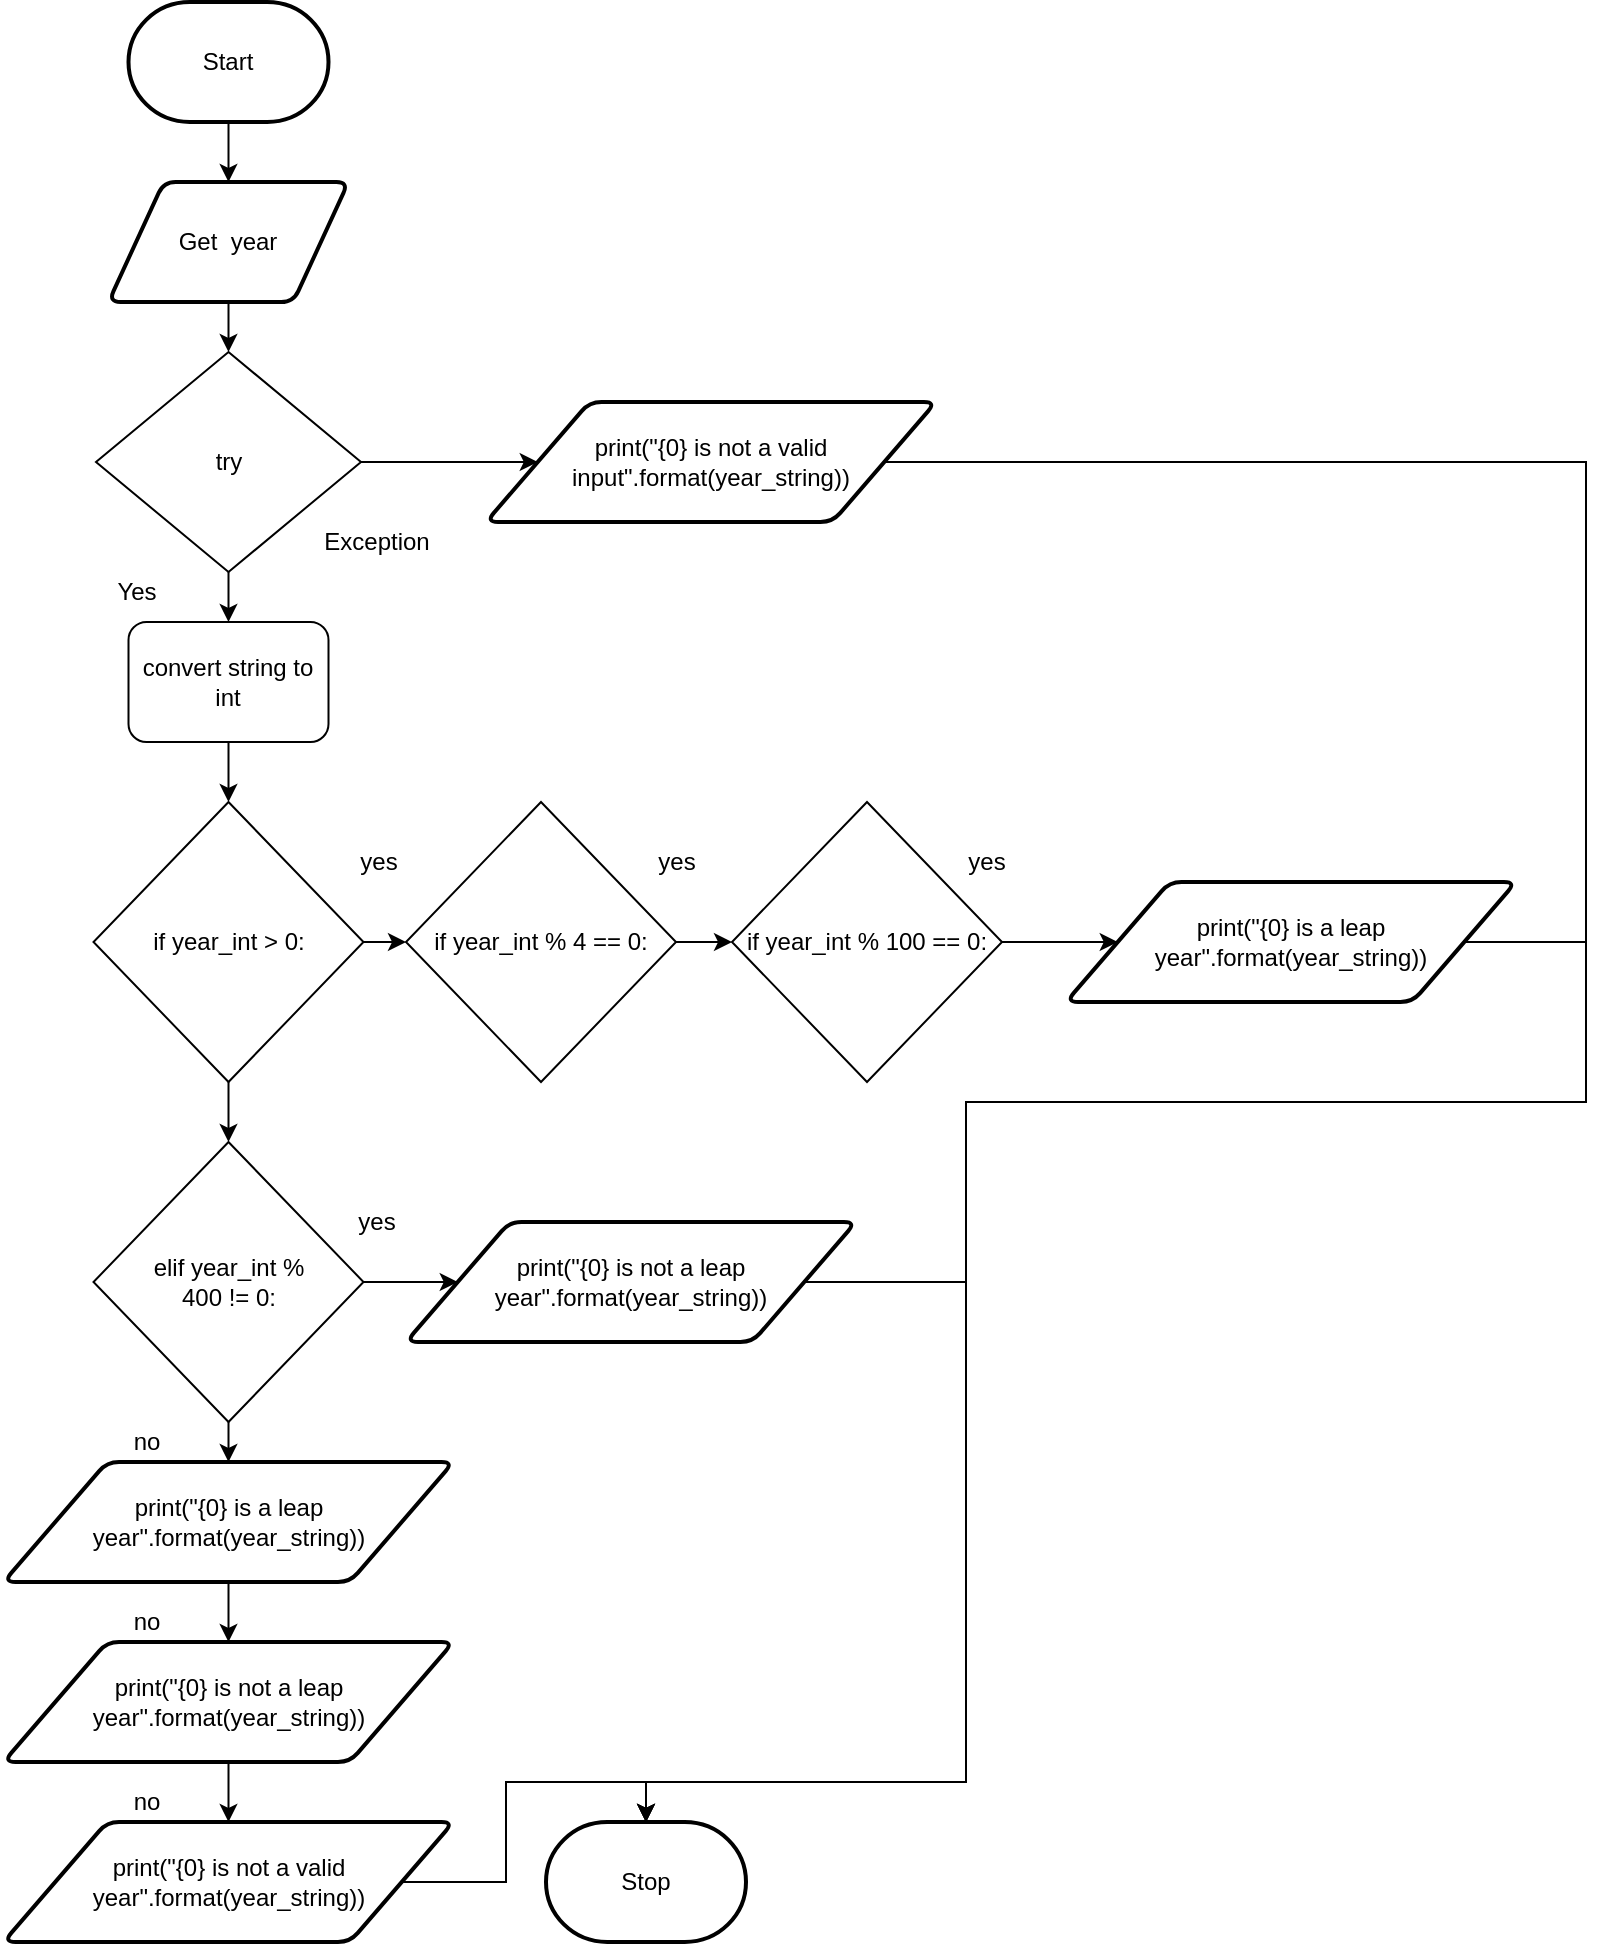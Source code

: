 <mxfile>
    <diagram id="tYJdsMAIOQ761ntMj-JU" name="Page-1">
        <mxGraphModel dx="576" dy="238" grid="1" gridSize="10" guides="1" tooltips="1" connect="1" arrows="1" fold="1" page="1" pageScale="1" pageWidth="1200" pageHeight="1600" math="0" shadow="0">
            <root>
                <mxCell id="0"/>
                <mxCell id="1" parent="0"/>
                <mxCell id="3" style="edgeStyle=none;html=1;entryX=0.5;entryY=0;entryDx=0;entryDy=0;" parent="1" source="2" target="20" edge="1">
                    <mxGeometry relative="1" as="geometry">
                        <mxPoint x="220" y="220" as="targetPoint"/>
                    </mxGeometry>
                </mxCell>
                <mxCell id="2" value="Start" style="strokeWidth=2;html=1;shape=mxgraph.flowchart.terminator;whiteSpace=wrap;" parent="1" vertex="1">
                    <mxGeometry x="231.25" y="70" width="100" height="60" as="geometry"/>
                </mxCell>
                <mxCell id="6" style="edgeStyle=none;html=1;exitX=0.5;exitY=1;exitDx=0;exitDy=0;entryX=0.5;entryY=0;entryDx=0;entryDy=0;" parent="1" source="20" target="21" edge="1">
                    <mxGeometry relative="1" as="geometry">
                        <mxPoint x="300" y="310" as="sourcePoint"/>
                        <mxPoint x="300" y="220" as="targetPoint"/>
                    </mxGeometry>
                </mxCell>
                <mxCell id="8" style="edgeStyle=none;html=1;exitX=0.5;exitY=1;exitDx=0;exitDy=0;entryX=0.5;entryY=0;entryDx=0;entryDy=0;" parent="1" source="21" target="52" edge="1">
                    <mxGeometry relative="1" as="geometry">
                        <mxPoint x="280" y="415" as="targetPoint"/>
                        <mxPoint x="300" y="480" as="sourcePoint"/>
                    </mxGeometry>
                </mxCell>
                <mxCell id="20" value="Get&amp;nbsp; year" style="shape=parallelogram;html=1;strokeWidth=2;perimeter=parallelogramPerimeter;whiteSpace=wrap;rounded=1;arcSize=12;size=0.23;" parent="1" vertex="1">
                    <mxGeometry x="221.25" y="160" width="120" height="60" as="geometry"/>
                </mxCell>
                <mxCell id="57" style="edgeStyle=none;html=1;exitX=0;exitY=0.5;exitDx=0;exitDy=0;" parent="1" source="21" target="58" edge="1">
                    <mxGeometry relative="1" as="geometry">
                        <mxPoint x="410" y="300" as="targetPoint"/>
                    </mxGeometry>
                </mxCell>
                <mxCell id="21" value="try" style="rhombus;whiteSpace=wrap;html=1;" parent="1" vertex="1">
                    <mxGeometry x="215" y="245" width="132.5" height="110" as="geometry"/>
                </mxCell>
                <mxCell id="22" value="Yes" style="text;html=1;align=center;verticalAlign=middle;resizable=0;points=[];autosize=1;strokeColor=none;fillColor=none;" parent="1" vertex="1">
                    <mxGeometry x="215" y="355" width="40" height="20" as="geometry"/>
                </mxCell>
                <mxCell id="26" value="Stop" style="strokeWidth=2;html=1;shape=mxgraph.flowchart.terminator;whiteSpace=wrap;" parent="1" vertex="1">
                    <mxGeometry x="440" y="980" width="100" height="60" as="geometry"/>
                </mxCell>
                <mxCell id="54" style="edgeStyle=none;rounded=0;html=1;entryX=0.5;entryY=0;entryDx=0;entryDy=0;" parent="1" source="52" target="55" edge="1">
                    <mxGeometry relative="1" as="geometry">
                        <mxPoint x="280" y="515" as="targetPoint"/>
                    </mxGeometry>
                </mxCell>
                <mxCell id="52" value="convert string to int" style="rounded=1;whiteSpace=wrap;html=1;" parent="1" vertex="1">
                    <mxGeometry x="231.25" y="380" width="100" height="60" as="geometry"/>
                </mxCell>
                <mxCell id="69" style="edgeStyle=none;html=1;elbow=vertical;entryX=0;entryY=0.5;entryDx=0;entryDy=0;" edge="1" parent="1" source="55" target="62">
                    <mxGeometry relative="1" as="geometry"/>
                </mxCell>
                <mxCell id="85" style="edgeStyle=none;rounded=0;html=1;entryX=0.5;entryY=0;entryDx=0;entryDy=0;elbow=vertical;" edge="1" parent="1" source="55" target="84">
                    <mxGeometry relative="1" as="geometry"/>
                </mxCell>
                <mxCell id="55" value="if year_int &amp;gt; 0:" style="rhombus;whiteSpace=wrap;html=1;" parent="1" vertex="1">
                    <mxGeometry x="213.75" y="470" width="135" height="140" as="geometry"/>
                </mxCell>
                <mxCell id="56" value="Exception" style="text;html=1;align=center;verticalAlign=middle;resizable=0;points=[];autosize=1;strokeColor=none;fillColor=none;" parent="1" vertex="1">
                    <mxGeometry x="320" y="330" width="70" height="20" as="geometry"/>
                </mxCell>
                <mxCell id="103" style="edgeStyle=none;rounded=0;html=1;elbow=vertical;entryX=0.5;entryY=0;entryDx=0;entryDy=0;entryPerimeter=0;" edge="1" parent="1" source="58" target="26">
                    <mxGeometry relative="1" as="geometry">
                        <mxPoint x="450" y="960" as="targetPoint"/>
                        <Array as="points">
                            <mxPoint x="960" y="300"/>
                            <mxPoint x="960" y="620"/>
                            <mxPoint x="650" y="620"/>
                            <mxPoint x="650" y="960"/>
                            <mxPoint x="490" y="960"/>
                        </Array>
                    </mxGeometry>
                </mxCell>
                <mxCell id="58" value="print(&quot;{0} is not a valid input&quot;.format(year_string))" style="shape=parallelogram;html=1;strokeWidth=2;perimeter=parallelogramPerimeter;whiteSpace=wrap;rounded=1;arcSize=12;size=0.23;" parent="1" vertex="1">
                    <mxGeometry x="410" y="270" width="225" height="60" as="geometry"/>
                </mxCell>
                <mxCell id="70" style="edgeStyle=none;html=1;entryX=0;entryY=0.5;entryDx=0;entryDy=0;elbow=vertical;" edge="1" parent="1" source="62" target="63">
                    <mxGeometry relative="1" as="geometry"/>
                </mxCell>
                <mxCell id="62" value="if year_int % 4 == 0:" style="rhombus;whiteSpace=wrap;html=1;" vertex="1" parent="1">
                    <mxGeometry x="370" y="470" width="135" height="140" as="geometry"/>
                </mxCell>
                <mxCell id="72" style="edgeStyle=none;html=1;elbow=vertical;entryX=0;entryY=0.5;entryDx=0;entryDy=0;" edge="1" parent="1" source="63" target="73">
                    <mxGeometry relative="1" as="geometry">
                        <mxPoint x="710" y="540" as="targetPoint"/>
                    </mxGeometry>
                </mxCell>
                <mxCell id="63" value="if year_int % 100 == 0:" style="rhombus;whiteSpace=wrap;html=1;" vertex="1" parent="1">
                    <mxGeometry x="533" y="470" width="135" height="140" as="geometry"/>
                </mxCell>
                <mxCell id="106" style="edgeStyle=none;rounded=0;html=1;elbow=vertical;entryX=0.5;entryY=0;entryDx=0;entryDy=0;entryPerimeter=0;" edge="1" parent="1" source="73" target="26">
                    <mxGeometry relative="1" as="geometry">
                        <mxPoint x="460" y="960" as="targetPoint"/>
                        <Array as="points">
                            <mxPoint x="960" y="540"/>
                            <mxPoint x="960" y="620"/>
                            <mxPoint x="650" y="620"/>
                            <mxPoint x="650" y="960"/>
                            <mxPoint x="490" y="960"/>
                        </Array>
                    </mxGeometry>
                </mxCell>
                <mxCell id="73" value="print(&quot;{0} is a leap year&quot;.format(year_string))" style="shape=parallelogram;html=1;strokeWidth=2;perimeter=parallelogramPerimeter;whiteSpace=wrap;rounded=1;arcSize=12;size=0.23;" vertex="1" parent="1">
                    <mxGeometry x="700" y="510" width="225" height="60" as="geometry"/>
                </mxCell>
                <mxCell id="80" value="yes" style="text;html=1;align=center;verticalAlign=middle;resizable=0;points=[];autosize=1;strokeColor=none;fillColor=none;" vertex="1" parent="1">
                    <mxGeometry x="645" y="490" width="30" height="20" as="geometry"/>
                </mxCell>
                <mxCell id="87" style="edgeStyle=none;rounded=0;html=1;elbow=vertical;entryX=0;entryY=0.5;entryDx=0;entryDy=0;" edge="1" parent="1" source="84" target="89">
                    <mxGeometry relative="1" as="geometry">
                        <mxPoint x="390" y="710" as="targetPoint"/>
                    </mxGeometry>
                </mxCell>
                <mxCell id="92" style="edgeStyle=none;rounded=0;html=1;entryX=0.5;entryY=0;entryDx=0;entryDy=0;elbow=vertical;" edge="1" parent="1" source="84" target="91">
                    <mxGeometry relative="1" as="geometry"/>
                </mxCell>
                <mxCell id="84" value="elif year_int % &lt;br&gt;400 != 0:" style="rhombus;whiteSpace=wrap;html=1;" vertex="1" parent="1">
                    <mxGeometry x="213.75" y="640" width="135" height="140" as="geometry"/>
                </mxCell>
                <mxCell id="86" value="yes" style="text;html=1;align=center;verticalAlign=middle;resizable=0;points=[];autosize=1;strokeColor=none;fillColor=none;" vertex="1" parent="1">
                    <mxGeometry x="340" y="670" width="30" height="20" as="geometry"/>
                </mxCell>
                <mxCell id="105" style="edgeStyle=none;rounded=0;html=1;elbow=vertical;entryX=0.5;entryY=0;entryDx=0;entryDy=0;entryPerimeter=0;" edge="1" parent="1" source="89" target="26">
                    <mxGeometry relative="1" as="geometry">
                        <mxPoint x="460" y="940" as="targetPoint"/>
                        <Array as="points">
                            <mxPoint x="650" y="710"/>
                            <mxPoint x="650" y="960"/>
                            <mxPoint x="490" y="960"/>
                        </Array>
                    </mxGeometry>
                </mxCell>
                <mxCell id="89" value="print(&quot;{0} is not a leap year&quot;.format(year_string))" style="shape=parallelogram;html=1;strokeWidth=2;perimeter=parallelogramPerimeter;whiteSpace=wrap;rounded=1;arcSize=12;size=0.23;" vertex="1" parent="1">
                    <mxGeometry x="370" y="680" width="225" height="60" as="geometry"/>
                </mxCell>
                <mxCell id="90" value="no" style="text;html=1;align=center;verticalAlign=middle;resizable=0;points=[];autosize=1;strokeColor=none;fillColor=none;" vertex="1" parent="1">
                    <mxGeometry x="225" y="780" width="30" height="20" as="geometry"/>
                </mxCell>
                <mxCell id="93" style="edgeStyle=none;rounded=0;html=1;elbow=vertical;entryX=0.5;entryY=0;entryDx=0;entryDy=0;" edge="1" parent="1" source="91" target="95">
                    <mxGeometry relative="1" as="geometry">
                        <mxPoint x="281.25" y="910" as="targetPoint"/>
                    </mxGeometry>
                </mxCell>
                <mxCell id="91" value="print(&quot;{0} is a leap year&quot;.format(year_string))" style="shape=parallelogram;html=1;strokeWidth=2;perimeter=parallelogramPerimeter;whiteSpace=wrap;rounded=1;arcSize=12;size=0.23;" vertex="1" parent="1">
                    <mxGeometry x="168.75" y="800" width="225" height="60" as="geometry"/>
                </mxCell>
                <mxCell id="94" value="no" style="text;html=1;align=center;verticalAlign=middle;resizable=0;points=[];autosize=1;strokeColor=none;fillColor=none;" vertex="1" parent="1">
                    <mxGeometry x="225" y="870" width="30" height="20" as="geometry"/>
                </mxCell>
                <mxCell id="96" style="edgeStyle=none;rounded=0;html=1;elbow=vertical;entryX=0.5;entryY=0;entryDx=0;entryDy=0;" edge="1" parent="1" source="95" target="97">
                    <mxGeometry relative="1" as="geometry">
                        <mxPoint x="281.25" y="980" as="targetPoint"/>
                    </mxGeometry>
                </mxCell>
                <mxCell id="95" value="print(&quot;{0} is not a leap year&quot;.format(year_string))" style="shape=parallelogram;html=1;strokeWidth=2;perimeter=parallelogramPerimeter;whiteSpace=wrap;rounded=1;arcSize=12;size=0.23;" vertex="1" parent="1">
                    <mxGeometry x="168.75" y="890" width="225" height="60" as="geometry"/>
                </mxCell>
                <mxCell id="97" value="print(&quot;{0} is not a valid year&quot;.format(year_string))" style="shape=parallelogram;html=1;strokeWidth=2;perimeter=parallelogramPerimeter;whiteSpace=wrap;rounded=1;arcSize=12;size=0.23;" vertex="1" parent="1">
                    <mxGeometry x="168.75" y="980" width="225" height="60" as="geometry"/>
                </mxCell>
                <mxCell id="98" value="no" style="text;html=1;align=center;verticalAlign=middle;resizable=0;points=[];autosize=1;strokeColor=none;fillColor=none;" vertex="1" parent="1">
                    <mxGeometry x="225" y="960" width="30" height="20" as="geometry"/>
                </mxCell>
                <mxCell id="102" style="edgeStyle=none;rounded=0;html=1;elbow=vertical;exitX=1;exitY=0.5;exitDx=0;exitDy=0;entryX=0.5;entryY=0;entryDx=0;entryDy=0;entryPerimeter=0;" edge="1" parent="1" source="97" target="26">
                    <mxGeometry relative="1" as="geometry">
                        <mxPoint x="367.875" y="1100" as="sourcePoint"/>
                        <mxPoint x="490" y="960" as="targetPoint"/>
                        <Array as="points">
                            <mxPoint x="420" y="1010"/>
                            <mxPoint x="420" y="960"/>
                            <mxPoint x="490" y="960"/>
                        </Array>
                    </mxGeometry>
                </mxCell>
                <mxCell id="108" value="yes" style="text;html=1;align=center;verticalAlign=middle;resizable=0;points=[];autosize=1;strokeColor=none;fillColor=none;" vertex="1" parent="1">
                    <mxGeometry x="341.25" y="490" width="30" height="20" as="geometry"/>
                </mxCell>
                <mxCell id="109" value="yes" style="text;html=1;align=center;verticalAlign=middle;resizable=0;points=[];autosize=1;strokeColor=none;fillColor=none;" vertex="1" parent="1">
                    <mxGeometry x="490" y="490" width="30" height="20" as="geometry"/>
                </mxCell>
            </root>
        </mxGraphModel>
    </diagram>
</mxfile>
